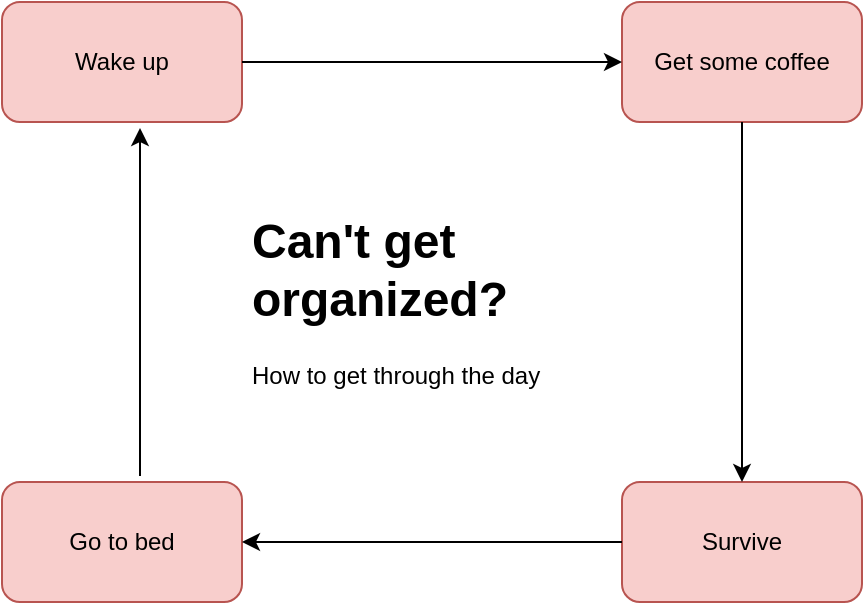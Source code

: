 <mxfile version="16.4.11" type="github">
  <diagram id="GNuf5otCKwhE46G0JqeC" name="Page-1">
    <mxGraphModel dx="876" dy="578" grid="1" gridSize="10" guides="1" tooltips="1" connect="1" arrows="1" fold="1" page="1" pageScale="1" pageWidth="850" pageHeight="1100" math="0" shadow="0">
      <root>
        <mxCell id="0" />
        <mxCell id="1" parent="0" />
        <mxCell id="mXTJVxuRUAU0rMn2epC1-1" value="Wake up" style="rounded=1;whiteSpace=wrap;html=1;fillColor=#f8cecc;strokeColor=#b85450;" vertex="1" parent="1">
          <mxGeometry x="140" y="70" width="120" height="60" as="geometry" />
        </mxCell>
        <mxCell id="mXTJVxuRUAU0rMn2epC1-2" value="Get some coffee" style="rounded=1;whiteSpace=wrap;html=1;fillColor=#f8cecc;strokeColor=#b85450;" vertex="1" parent="1">
          <mxGeometry x="450" y="70" width="120" height="60" as="geometry" />
        </mxCell>
        <mxCell id="mXTJVxuRUAU0rMn2epC1-3" value="" style="endArrow=classic;html=1;rounded=0;exitX=1;exitY=0.5;exitDx=0;exitDy=0;entryX=0;entryY=0.5;entryDx=0;entryDy=0;" edge="1" parent="1" source="mXTJVxuRUAU0rMn2epC1-1" target="mXTJVxuRUAU0rMn2epC1-2">
          <mxGeometry width="50" height="50" relative="1" as="geometry">
            <mxPoint x="400" y="320" as="sourcePoint" />
            <mxPoint x="450" y="270" as="targetPoint" />
          </mxGeometry>
        </mxCell>
        <mxCell id="mXTJVxuRUAU0rMn2epC1-4" value="Survive" style="rounded=1;whiteSpace=wrap;html=1;fillColor=#f8cecc;strokeColor=#b85450;" vertex="1" parent="1">
          <mxGeometry x="450" y="310" width="120" height="60" as="geometry" />
        </mxCell>
        <mxCell id="mXTJVxuRUAU0rMn2epC1-5" value="" style="endArrow=classic;html=1;rounded=0;exitX=0.5;exitY=1;exitDx=0;exitDy=0;entryX=0.5;entryY=0;entryDx=0;entryDy=0;" edge="1" parent="1" source="mXTJVxuRUAU0rMn2epC1-2" target="mXTJVxuRUAU0rMn2epC1-4">
          <mxGeometry width="50" height="50" relative="1" as="geometry">
            <mxPoint x="400" y="320" as="sourcePoint" />
            <mxPoint x="450" y="270" as="targetPoint" />
          </mxGeometry>
        </mxCell>
        <mxCell id="mXTJVxuRUAU0rMn2epC1-6" value="Go to bed" style="rounded=1;whiteSpace=wrap;html=1;fillColor=#f8cecc;strokeColor=#b85450;" vertex="1" parent="1">
          <mxGeometry x="140" y="310" width="120" height="60" as="geometry" />
        </mxCell>
        <mxCell id="mXTJVxuRUAU0rMn2epC1-7" value="" style="endArrow=classic;html=1;rounded=0;entryX=1;entryY=0.5;entryDx=0;entryDy=0;exitX=0;exitY=0.5;exitDx=0;exitDy=0;" edge="1" parent="1" source="mXTJVxuRUAU0rMn2epC1-4" target="mXTJVxuRUAU0rMn2epC1-6">
          <mxGeometry width="50" height="50" relative="1" as="geometry">
            <mxPoint x="400" y="320" as="sourcePoint" />
            <mxPoint x="450" y="270" as="targetPoint" />
          </mxGeometry>
        </mxCell>
        <mxCell id="mXTJVxuRUAU0rMn2epC1-8" value="" style="endArrow=classic;html=1;rounded=0;exitX=0.575;exitY=-0.05;exitDx=0;exitDy=0;exitPerimeter=0;entryX=0.575;entryY=1.05;entryDx=0;entryDy=0;entryPerimeter=0;" edge="1" parent="1" source="mXTJVxuRUAU0rMn2epC1-6" target="mXTJVxuRUAU0rMn2epC1-1">
          <mxGeometry width="50" height="50" relative="1" as="geometry">
            <mxPoint x="400" y="320" as="sourcePoint" />
            <mxPoint x="239" y="190" as="targetPoint" />
          </mxGeometry>
        </mxCell>
        <mxCell id="mXTJVxuRUAU0rMn2epC1-9" value="&lt;h1&gt;Can&#39;t get organized?&lt;/h1&gt;&lt;div&gt;How to get through the day&lt;/div&gt;" style="text;html=1;strokeColor=none;fillColor=none;spacing=5;spacingTop=-20;whiteSpace=wrap;overflow=hidden;rounded=0;" vertex="1" parent="1">
          <mxGeometry x="260" y="170" width="220" height="120" as="geometry" />
        </mxCell>
      </root>
    </mxGraphModel>
  </diagram>
</mxfile>
